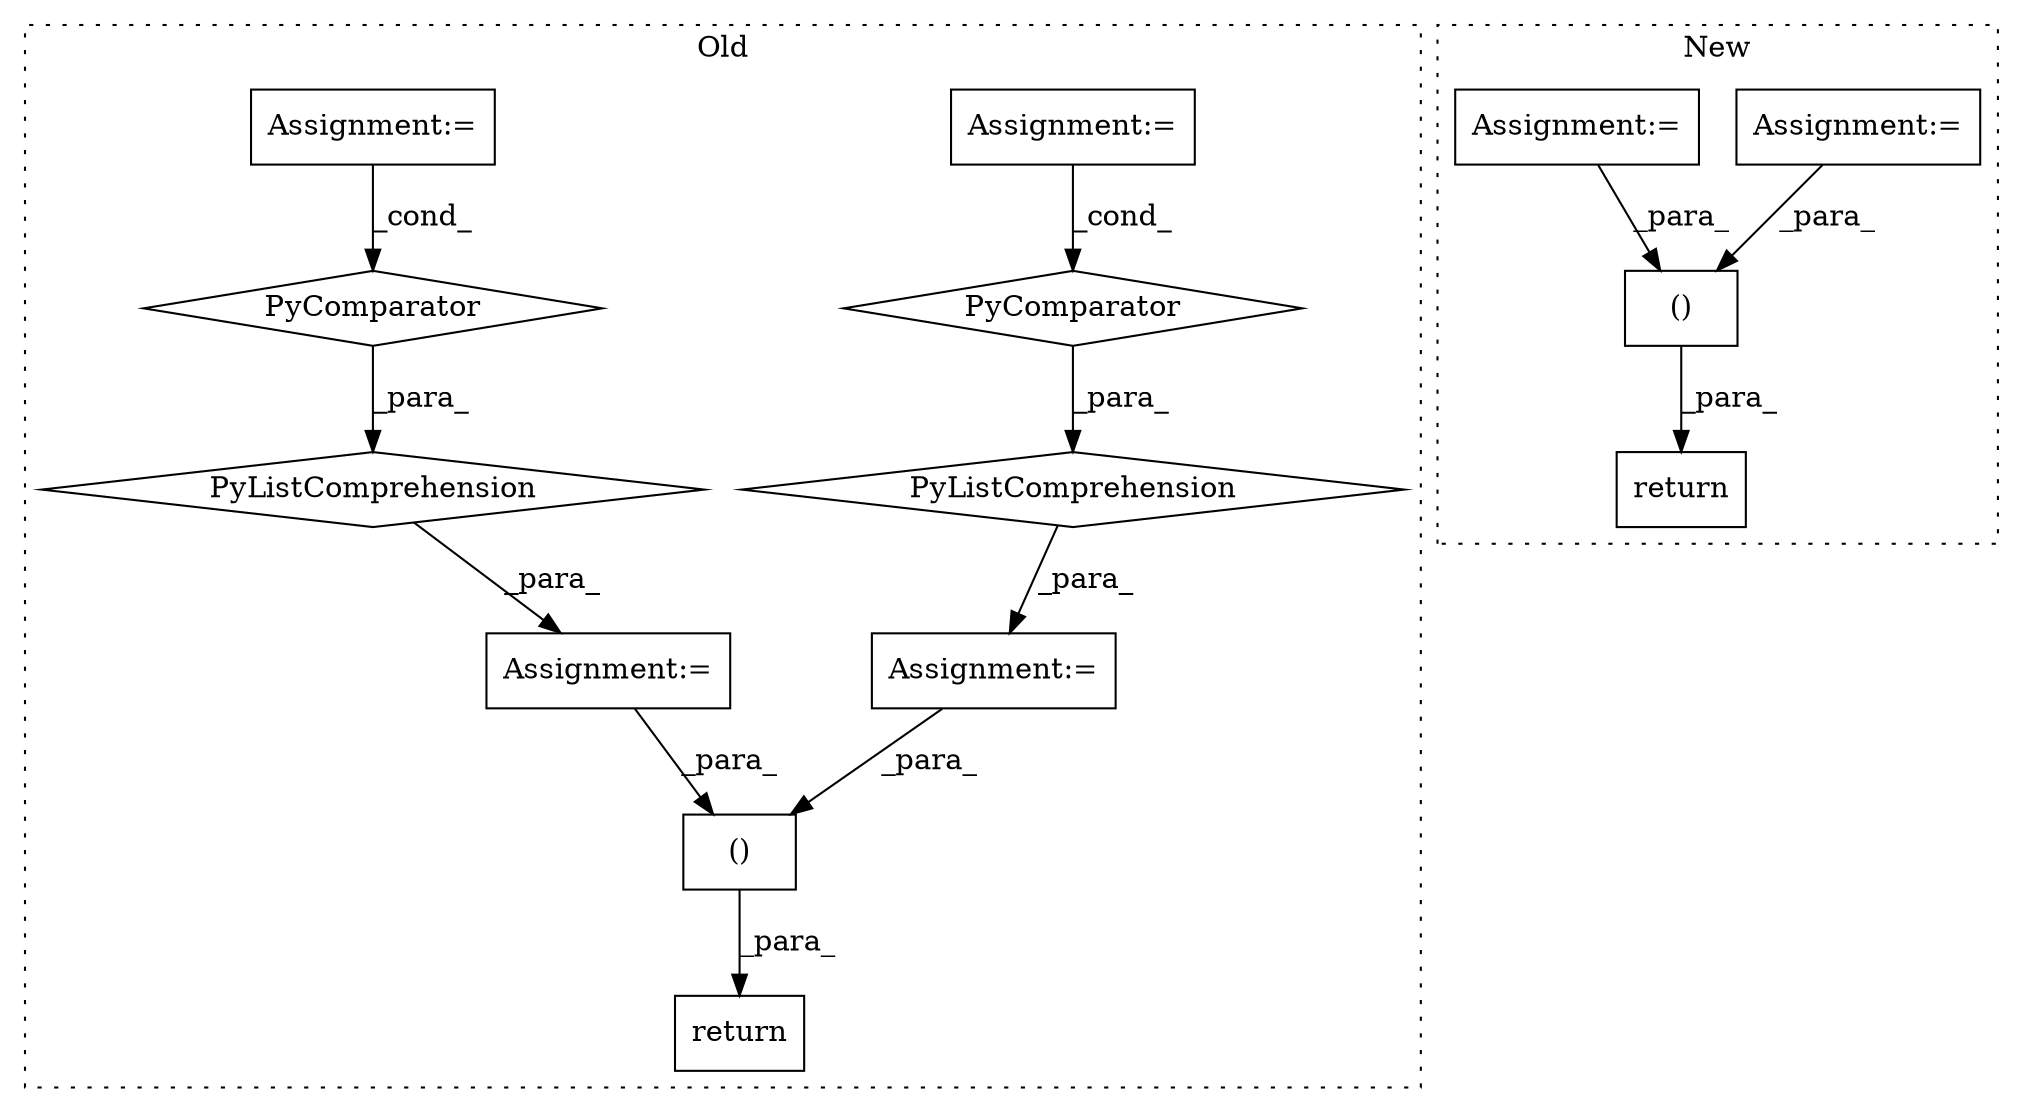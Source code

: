 digraph G {
subgraph cluster0 {
1 [label="return" a="41" s="3316" l="12" shape="box"];
6 [label="()" a="106" s="3328" l="41" shape="box"];
7 [label="Assignment:=" a="7" s="3008" l="12" shape="box"];
8 [label="Assignment:=" a="7" s="3153" l="12" shape="box"];
9 [label="Assignment:=" a="7" s="3101" l="34" shape="box"];
10 [label="Assignment:=" a="7" s="3246" l="34" shape="box"];
11 [label="PyComparator" a="113" s="3246" l="34" shape="diamond"];
12 [label="PyListComprehension" a="109" s="3165" l="123" shape="diamond"];
13 [label="PyComparator" a="113" s="3101" l="34" shape="diamond"];
14 [label="PyListComprehension" a="109" s="3020" l="123" shape="diamond"];
label = "Old";
style="dotted";
}
subgraph cluster1 {
2 [label="()" a="106" s="5092" l="36" shape="box"];
3 [label="return" a="41" s="5080" l="12" shape="box"];
4 [label="Assignment:=" a="7" s="4113" l="1" shape="box"];
5 [label="Assignment:=" a="7" s="4891" l="1" shape="box"];
label = "New";
style="dotted";
}
2 -> 3 [label="_para_"];
4 -> 2 [label="_para_"];
5 -> 2 [label="_para_"];
6 -> 1 [label="_para_"];
7 -> 6 [label="_para_"];
8 -> 6 [label="_para_"];
9 -> 13 [label="_cond_"];
10 -> 11 [label="_cond_"];
11 -> 12 [label="_para_"];
12 -> 8 [label="_para_"];
13 -> 14 [label="_para_"];
14 -> 7 [label="_para_"];
}